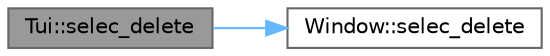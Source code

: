 digraph "Tui::selec_delete"
{
 // INTERACTIVE_SVG=YES
 // LATEX_PDF_SIZE
  bgcolor="transparent";
  edge [fontname=Helvetica,fontsize=10,labelfontname=Helvetica,labelfontsize=10];
  node [fontname=Helvetica,fontsize=10,shape=box,height=0.2,width=0.4];
  rankdir="LR";
  Node1 [id="Node000001",label="Tui::selec_delete",height=0.2,width=0.4,color="gray40", fillcolor="grey60", style="filled", fontcolor="black",tooltip=" "];
  Node1 -> Node2 [id="edge1_Node000001_Node000002",color="steelblue1",style="solid",tooltip=" "];
  Node2 [id="Node000002",label="Window::selec_delete",height=0.2,width=0.4,color="grey40", fillcolor="white", style="filled",URL="$class_window.html#a594ce5da3c60d3cdf4e01d37950c8d9a",tooltip=" "];
}
